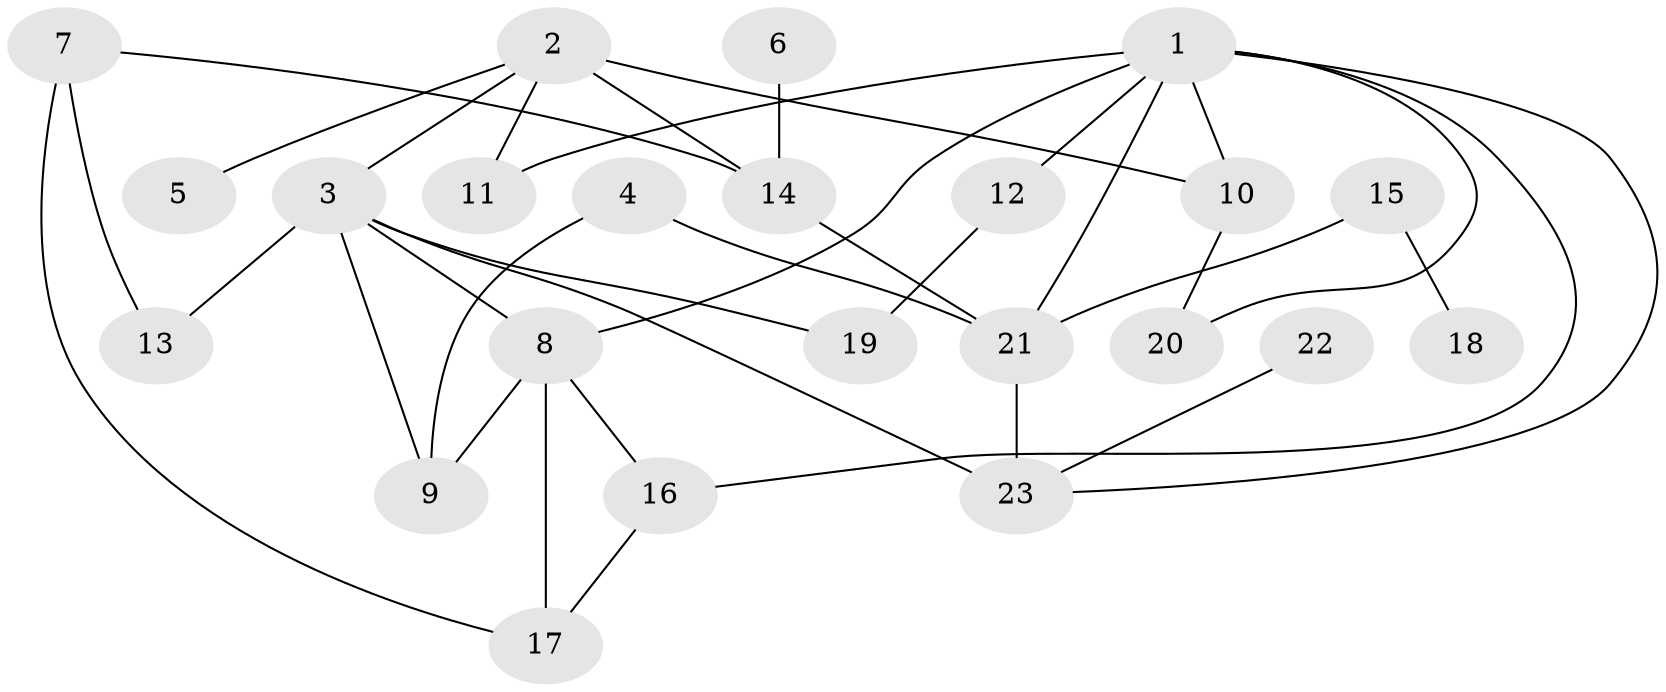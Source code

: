 // original degree distribution, {9: 0.013157894736842105, 4: 0.09210526315789473, 8: 0.013157894736842105, 3: 0.25, 5: 0.039473684210526314, 2: 0.34210526315789475, 1: 0.25}
// Generated by graph-tools (version 1.1) at 2025/36/03/04/25 23:36:05]
// undirected, 23 vertices, 35 edges
graph export_dot {
  node [color=gray90,style=filled];
  1;
  2;
  3;
  4;
  5;
  6;
  7;
  8;
  9;
  10;
  11;
  12;
  13;
  14;
  15;
  16;
  17;
  18;
  19;
  20;
  21;
  22;
  23;
  1 -- 8 [weight=1.0];
  1 -- 10 [weight=1.0];
  1 -- 11 [weight=1.0];
  1 -- 12 [weight=1.0];
  1 -- 16 [weight=1.0];
  1 -- 20 [weight=1.0];
  1 -- 21 [weight=1.0];
  1 -- 23 [weight=1.0];
  2 -- 3 [weight=1.0];
  2 -- 5 [weight=1.0];
  2 -- 10 [weight=2.0];
  2 -- 11 [weight=1.0];
  2 -- 14 [weight=1.0];
  3 -- 8 [weight=1.0];
  3 -- 9 [weight=1.0];
  3 -- 13 [weight=1.0];
  3 -- 19 [weight=1.0];
  3 -- 23 [weight=1.0];
  4 -- 9 [weight=1.0];
  4 -- 21 [weight=1.0];
  6 -- 14 [weight=1.0];
  7 -- 13 [weight=1.0];
  7 -- 14 [weight=1.0];
  7 -- 17 [weight=1.0];
  8 -- 9 [weight=1.0];
  8 -- 16 [weight=1.0];
  8 -- 17 [weight=3.0];
  10 -- 20 [weight=1.0];
  12 -- 19 [weight=1.0];
  14 -- 21 [weight=1.0];
  15 -- 18 [weight=1.0];
  15 -- 21 [weight=2.0];
  16 -- 17 [weight=1.0];
  21 -- 23 [weight=2.0];
  22 -- 23 [weight=1.0];
}
